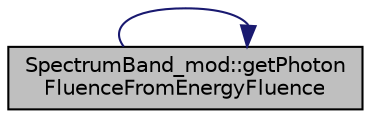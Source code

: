 digraph "SpectrumBand_mod::getPhotonFluenceFromEnergyFluence"
{
 // LATEX_PDF_SIZE
  edge [fontname="Helvetica",fontsize="10",labelfontname="Helvetica",labelfontsize="10"];
  node [fontname="Helvetica",fontsize="10",shape=record];
  rankdir="LR";
  Node1 [label="SpectrumBand_mod::getPhoton\lFluenceFromEnergyFluence",height=0.2,width=0.4,color="black", fillcolor="grey75", style="filled", fontcolor="black",tooltip="Convert an input energy fluence in [lowerLim, upperLim] energy window, all in units of keV (or ALL in..."];
  Node1 -> Node1 [color="midnightblue",fontsize="10",style="solid",fontname="Helvetica"];
}
